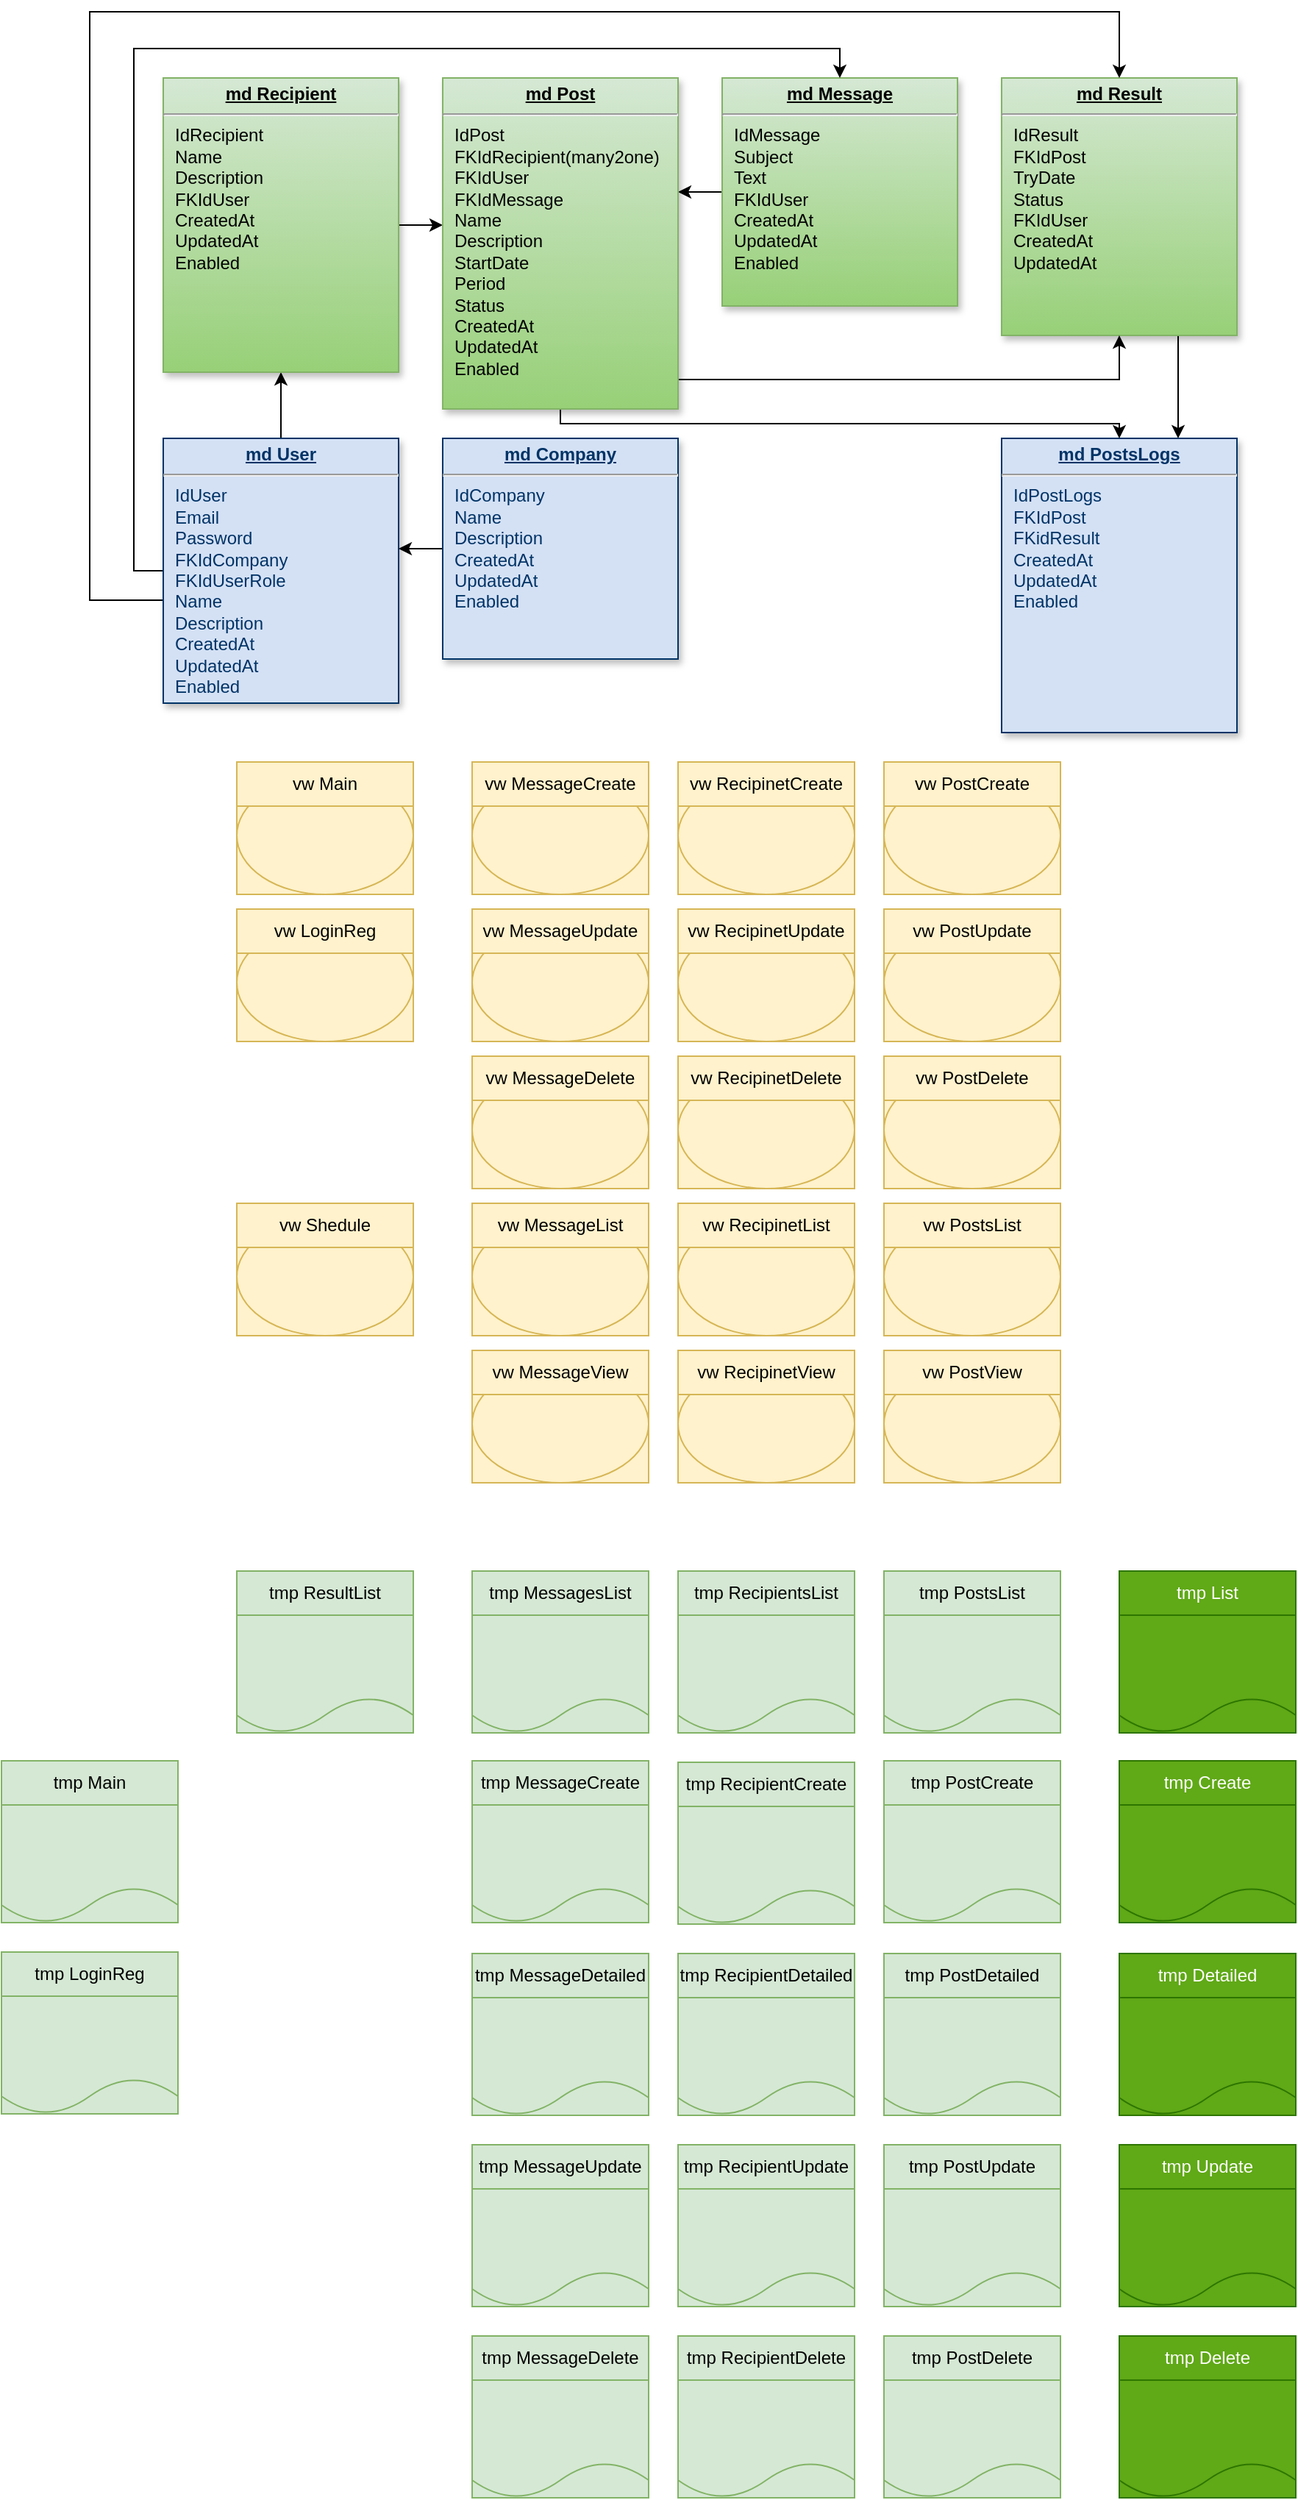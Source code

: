 <mxfile version="24.4.6" type="github">
  <diagram name="Page-1" id="efa7a0a1-bf9b-a30e-e6df-94a7791c09e9">
    <mxGraphModel dx="2260" dy="1925" grid="1" gridSize="10" guides="1" tooltips="1" connect="1" arrows="1" fold="1" page="1" pageScale="1" pageWidth="826" pageHeight="1169" background="none" math="0" shadow="0">
      <root>
        <mxCell id="0" />
        <mxCell id="1" parent="0" />
        <mxCell id="HwYOkK49VQV_nsyIVJac-37" value="" style="edgeStyle=orthogonalEdgeStyle;rounded=0;orthogonalLoop=1;jettySize=auto;html=1;" parent="1" source="20" target="HwYOkK49VQV_nsyIVJac-31" edge="1">
          <mxGeometry relative="1" as="geometry">
            <Array as="points">
              <mxPoint x="380" y="103" />
              <mxPoint x="380" y="103" />
            </Array>
          </mxGeometry>
        </mxCell>
        <mxCell id="20" value="&lt;p style=&quot;margin: 0px; margin-top: 4px; text-align: center; text-decoration: underline;&quot;&gt;&lt;strong&gt;md Message&lt;/strong&gt;&lt;/p&gt;&lt;hr&gt;&lt;p style=&quot;margin: 0px; margin-left: 8px;&quot;&gt;&lt;span style=&quot;background-color: initial;&quot;&gt;IdMessage&lt;/span&gt;&lt;/p&gt;&lt;p style=&quot;margin: 0px; margin-left: 8px;&quot;&gt;&lt;span style=&quot;background-color: initial;&quot;&gt;Subject&lt;/span&gt;&lt;br&gt;&lt;/p&gt;&lt;p style=&quot;margin: 0px; margin-left: 8px;&quot;&gt;&lt;span style=&quot;background-color: initial;&quot;&gt;Text&lt;/span&gt;&lt;/p&gt;&lt;p style=&quot;margin: 0px; margin-left: 8px;&quot;&gt;&lt;span style=&quot;background-color: initial;&quot;&gt;FKIdUser&lt;/span&gt;&lt;br&gt;&lt;/p&gt;&lt;p style=&quot;margin: 0px; margin-left: 8px;&quot;&gt;CreatedAt&lt;/p&gt;&lt;p style=&quot;margin: 0px; margin-left: 8px;&quot;&gt;UpdatedAt&lt;/p&gt;&lt;p style=&quot;margin: 0px; margin-left: 8px;&quot;&gt;Enabled&lt;/p&gt;" style="verticalAlign=top;align=left;overflow=fill;fontSize=12;fontFamily=Helvetica;html=1;strokeColor=#82b366;shadow=1;fillColor=#d5e8d4;gradientColor=#97d077;" parent="1" vertex="1">
          <mxGeometry x="400" y="25" width="160" height="155" as="geometry" />
        </mxCell>
        <mxCell id="HwYOkK49VQV_nsyIVJac-42" style="edgeStyle=orthogonalEdgeStyle;rounded=0;orthogonalLoop=1;jettySize=auto;html=1;entryX=0.75;entryY=0;entryDx=0;entryDy=0;" parent="1" source="21" target="tAbogdoDWOYnwLUMiY5Q-147" edge="1">
          <mxGeometry relative="1" as="geometry">
            <Array as="points">
              <mxPoint x="710" y="220" />
              <mxPoint x="710" y="220" />
            </Array>
          </mxGeometry>
        </mxCell>
        <mxCell id="21" value="&lt;p style=&quot;margin: 0px; margin-top: 4px; text-align: center; text-decoration: underline;&quot;&gt;&lt;strong&gt;md Result&lt;/strong&gt;&lt;/p&gt;&lt;hr&gt;&lt;p style=&quot;margin: 0px; margin-left: 8px;&quot;&gt;IdResult&lt;/p&gt;&lt;p style=&quot;margin: 0px; margin-left: 8px;&quot;&gt;FKIdPost&lt;/p&gt;&lt;p style=&quot;margin: 0px; margin-left: 8px;&quot;&gt;TryDate&lt;/p&gt;&lt;p style=&quot;margin: 0px; margin-left: 8px;&quot;&gt;&lt;span style=&quot;background-color: initial;&quot;&gt;Status&lt;/span&gt;&lt;/p&gt;&lt;p style=&quot;margin: 0px; margin-left: 8px;&quot;&gt;&lt;span style=&quot;background-color: initial;&quot;&gt;FKIdUser&lt;/span&gt;&lt;br&gt;&lt;/p&gt;&lt;p style=&quot;margin: 0px; margin-left: 8px;&quot;&gt;CreatedAt&lt;/p&gt;&lt;p style=&quot;margin: 0px; margin-left: 8px;&quot;&gt;UpdatedAt&lt;/p&gt;" style="verticalAlign=top;align=left;overflow=fill;fontSize=12;fontFamily=Helvetica;html=1;strokeColor=#82b366;shadow=1;fillColor=#d5e8d4;gradientColor=#97d077;" parent="1" vertex="1">
          <mxGeometry x="590" y="25" width="160" height="175" as="geometry" />
        </mxCell>
        <mxCell id="HwYOkK49VQV_nsyIVJac-35" value="" style="edgeStyle=orthogonalEdgeStyle;rounded=0;orthogonalLoop=1;jettySize=auto;html=1;" parent="1" source="24" target="29" edge="1">
          <mxGeometry relative="1" as="geometry" />
        </mxCell>
        <mxCell id="HwYOkK49VQV_nsyIVJac-43" style="edgeStyle=orthogonalEdgeStyle;rounded=0;orthogonalLoop=1;jettySize=auto;html=1;entryX=0.5;entryY=0;entryDx=0;entryDy=0;" parent="1" source="24" target="20" edge="1">
          <mxGeometry relative="1" as="geometry">
            <Array as="points">
              <mxPoint y="360" />
              <mxPoint y="5" />
              <mxPoint x="480" y="5" />
            </Array>
          </mxGeometry>
        </mxCell>
        <mxCell id="HwYOkK49VQV_nsyIVJac-44" style="edgeStyle=orthogonalEdgeStyle;rounded=0;orthogonalLoop=1;jettySize=auto;html=1;exitX=0;exitY=0.5;exitDx=0;exitDy=0;entryX=0.5;entryY=0;entryDx=0;entryDy=0;" parent="1" source="24" target="21" edge="1">
          <mxGeometry relative="1" as="geometry">
            <Array as="points">
              <mxPoint x="20" y="380" />
              <mxPoint x="-30" y="380" />
              <mxPoint x="-30" y="-20" />
              <mxPoint x="670" y="-20" />
            </Array>
          </mxGeometry>
        </mxCell>
        <mxCell id="24" value="&lt;p style=&quot;margin: 0px; margin-top: 4px; text-align: center; text-decoration: underline;&quot;&gt;&lt;strong&gt;md User&lt;/strong&gt;&lt;/p&gt;&lt;hr&gt;&lt;p style=&quot;margin: 0px; margin-left: 8px;&quot;&gt;IdUser&lt;/p&gt;&lt;p style=&quot;margin: 0px; margin-left: 8px;&quot;&gt;Email&lt;/p&gt;&lt;p style=&quot;margin: 0px; margin-left: 8px;&quot;&gt;&lt;span style=&quot;background-color: initial;&quot;&gt;Password&lt;/span&gt;&lt;br&gt;&lt;/p&gt;&lt;p style=&quot;margin: 0px; margin-left: 8px;&quot;&gt;FKIdCompany&lt;/p&gt;&lt;p style=&quot;margin: 0px; margin-left: 8px;&quot;&gt;FKIdUserRole&lt;/p&gt;&lt;p style=&quot;margin: 0px; margin-left: 8px;&quot;&gt;Name&lt;/p&gt;&lt;p style=&quot;margin: 0px; margin-left: 8px;&quot;&gt;Description&lt;/p&gt;&lt;p style=&quot;margin: 0px; margin-left: 8px;&quot;&gt;CreatedAt&lt;/p&gt;&lt;p style=&quot;margin: 0px; margin-left: 8px;&quot;&gt;UpdatedAt&lt;/p&gt;&lt;p style=&quot;margin: 0px; margin-left: 8px;&quot;&gt;Enabled&lt;/p&gt;" style="verticalAlign=top;align=left;overflow=fill;fontSize=12;fontFamily=Helvetica;html=1;strokeColor=#003366;shadow=1;fillColor=#D4E1F5;fontColor=#003366" parent="1" vertex="1">
          <mxGeometry x="20" y="270" width="160" height="180" as="geometry" />
        </mxCell>
        <mxCell id="HwYOkK49VQV_nsyIVJac-36" value="" style="edgeStyle=orthogonalEdgeStyle;rounded=0;orthogonalLoop=1;jettySize=auto;html=1;" parent="1" source="29" target="HwYOkK49VQV_nsyIVJac-31" edge="1">
          <mxGeometry relative="1" as="geometry">
            <Array as="points">
              <mxPoint x="210" y="125" />
              <mxPoint x="210" y="125" />
            </Array>
          </mxGeometry>
        </mxCell>
        <mxCell id="29" value="&lt;p style=&quot;margin: 0px; margin-top: 4px; text-align: center; text-decoration: underline;&quot;&gt;&lt;b&gt;md Recipient&lt;/b&gt;&lt;/p&gt;&lt;hr&gt;&lt;p style=&quot;margin: 0px; margin-left: 8px;&quot;&gt;IdRecipient&lt;/p&gt;&lt;p style=&quot;margin: 0px; margin-left: 8px;&quot;&gt;&lt;span style=&quot;background-color: initial;&quot;&gt;Name&lt;/span&gt;&lt;br&gt;&lt;/p&gt;&lt;p style=&quot;margin: 0px; margin-left: 8px;&quot;&gt;Description&lt;/p&gt;&lt;p style=&quot;margin: 0px; margin-left: 8px;&quot;&gt;FKIdUser&lt;span style=&quot;background-color: initial;&quot;&gt;&lt;br&gt;&lt;/span&gt;&lt;/p&gt;&lt;p style=&quot;margin: 0px; margin-left: 8px;&quot;&gt;&lt;span style=&quot;background-color: initial;&quot;&gt;CreatedAt&lt;/span&gt;&lt;br&gt;&lt;/p&gt;&lt;p style=&quot;margin: 0px; margin-left: 8px;&quot;&gt;UpdatedAt&lt;/p&gt;&lt;p style=&quot;margin: 0px; margin-left: 8px;&quot;&gt;Enabled&lt;br&gt;&lt;br&gt;&lt;/p&gt;" style="verticalAlign=top;align=left;overflow=fill;fontSize=12;fontFamily=Helvetica;html=1;strokeColor=#82b366;shadow=1;fillColor=#d5e8d4;gradientColor=#97d077;" parent="1" vertex="1">
          <mxGeometry x="20.0" y="25.0" width="160" height="200" as="geometry" />
        </mxCell>
        <mxCell id="tAbogdoDWOYnwLUMiY5Q-117" value="" style="group;fillColor=#d5e8d4;strokeColor=#82b366;" parent="1" vertex="1" connectable="0">
          <mxGeometry x="-90" y="1169" width="120" height="110" as="geometry" />
        </mxCell>
        <mxCell id="tAbogdoDWOYnwLUMiY5Q-115" value="" style="shape=document;whiteSpace=wrap;html=1;boundedLbl=1;fillColor=#d5e8d4;strokeColor=#82b366;" parent="tAbogdoDWOYnwLUMiY5Q-117" vertex="1">
          <mxGeometry y="30" width="120" height="80" as="geometry" />
        </mxCell>
        <mxCell id="tAbogdoDWOYnwLUMiY5Q-116" value="tmp Main" style="rounded=0;whiteSpace=wrap;html=1;fillColor=#d5e8d4;strokeColor=#82b366;" parent="tAbogdoDWOYnwLUMiY5Q-117" vertex="1">
          <mxGeometry width="120" height="30" as="geometry" />
        </mxCell>
        <mxCell id="tAbogdoDWOYnwLUMiY5Q-118" value="" style="group;fillColor=#d5e8d4;strokeColor=#82b366;" parent="1" vertex="1" connectable="0">
          <mxGeometry x="230" y="1169" width="120" height="110" as="geometry" />
        </mxCell>
        <mxCell id="tAbogdoDWOYnwLUMiY5Q-119" value="" style="shape=document;whiteSpace=wrap;html=1;boundedLbl=1;fillColor=#d5e8d4;strokeColor=#82b366;" parent="tAbogdoDWOYnwLUMiY5Q-118" vertex="1">
          <mxGeometry y="30" width="120" height="80" as="geometry" />
        </mxCell>
        <mxCell id="tAbogdoDWOYnwLUMiY5Q-120" value="tmp MessageCreate" style="rounded=0;whiteSpace=wrap;html=1;fillColor=#d5e8d4;strokeColor=#82b366;" parent="tAbogdoDWOYnwLUMiY5Q-118" vertex="1">
          <mxGeometry width="120" height="30" as="geometry" />
        </mxCell>
        <mxCell id="tAbogdoDWOYnwLUMiY5Q-121" value="" style="group;fillColor=#d5e8d4;strokeColor=#82b366;" parent="1" vertex="1" connectable="0">
          <mxGeometry x="370" y="1170" width="120" height="110" as="geometry" />
        </mxCell>
        <mxCell id="tAbogdoDWOYnwLUMiY5Q-122" value="" style="shape=document;whiteSpace=wrap;html=1;boundedLbl=1;fillColor=#d5e8d4;strokeColor=#82b366;" parent="tAbogdoDWOYnwLUMiY5Q-121" vertex="1">
          <mxGeometry y="30" width="120" height="80" as="geometry" />
        </mxCell>
        <mxCell id="tAbogdoDWOYnwLUMiY5Q-123" value="tmp RecipientCreate" style="rounded=0;whiteSpace=wrap;html=1;fillColor=#d5e8d4;strokeColor=#82b366;" parent="tAbogdoDWOYnwLUMiY5Q-121" vertex="1">
          <mxGeometry width="120" height="30" as="geometry" />
        </mxCell>
        <mxCell id="tAbogdoDWOYnwLUMiY5Q-124" value="" style="group;fillColor=#d5e8d4;strokeColor=#82b366;" parent="1" vertex="1" connectable="0">
          <mxGeometry x="510" y="1040" width="120" height="110" as="geometry" />
        </mxCell>
        <mxCell id="tAbogdoDWOYnwLUMiY5Q-125" value="" style="shape=document;whiteSpace=wrap;html=1;boundedLbl=1;fillColor=#d5e8d4;strokeColor=#82b366;" parent="tAbogdoDWOYnwLUMiY5Q-124" vertex="1">
          <mxGeometry y="30" width="120" height="80" as="geometry" />
        </mxCell>
        <mxCell id="tAbogdoDWOYnwLUMiY5Q-126" value="tmp PostsList" style="rounded=0;whiteSpace=wrap;html=1;fillColor=#d5e8d4;strokeColor=#82b366;" parent="tAbogdoDWOYnwLUMiY5Q-124" vertex="1">
          <mxGeometry width="120" height="30" as="geometry" />
        </mxCell>
        <mxCell id="tAbogdoDWOYnwLUMiY5Q-130" value="" style="group;fillColor=#fff2cc;strokeColor=#d6b656;" parent="1" vertex="1" connectable="0">
          <mxGeometry x="70" y="490" width="120" height="90" as="geometry" />
        </mxCell>
        <mxCell id="tAbogdoDWOYnwLUMiY5Q-140" value="" style="group;fillColor=#fff2cc;strokeColor=#d6b656;" parent="tAbogdoDWOYnwLUMiY5Q-130" vertex="1" connectable="0">
          <mxGeometry width="120" height="90" as="geometry" />
        </mxCell>
        <mxCell id="tAbogdoDWOYnwLUMiY5Q-128" value="" style="ellipse;whiteSpace=wrap;html=1;fillColor=#fff2cc;strokeColor=#d6b656;" parent="tAbogdoDWOYnwLUMiY5Q-140" vertex="1">
          <mxGeometry y="10" width="120" height="80" as="geometry" />
        </mxCell>
        <mxCell id="tAbogdoDWOYnwLUMiY5Q-129" value="vw Main" style="rounded=0;whiteSpace=wrap;html=1;fillColor=#fff2cc;strokeColor=#d6b656;" parent="tAbogdoDWOYnwLUMiY5Q-140" vertex="1">
          <mxGeometry width="120" height="30" as="geometry" />
        </mxCell>
        <mxCell id="tAbogdoDWOYnwLUMiY5Q-131" value="" style="group;fillColor=#fff2cc;strokeColor=#d6b656;" parent="1" vertex="1" connectable="0">
          <mxGeometry x="230" y="490" width="120" height="90" as="geometry" />
        </mxCell>
        <mxCell id="tAbogdoDWOYnwLUMiY5Q-132" value="" style="ellipse;whiteSpace=wrap;html=1;fillColor=#fff2cc;strokeColor=#d6b656;" parent="tAbogdoDWOYnwLUMiY5Q-131" vertex="1">
          <mxGeometry y="10" width="120" height="80" as="geometry" />
        </mxCell>
        <mxCell id="tAbogdoDWOYnwLUMiY5Q-133" value="vw MessageCreate" style="rounded=0;whiteSpace=wrap;html=1;fillColor=#fff2cc;strokeColor=#d6b656;" parent="tAbogdoDWOYnwLUMiY5Q-131" vertex="1">
          <mxGeometry width="120" height="30" as="geometry" />
        </mxCell>
        <mxCell id="tAbogdoDWOYnwLUMiY5Q-134" value="" style="group;fillColor=#fff2cc;strokeColor=#d6b656;" parent="1" vertex="1" connectable="0">
          <mxGeometry x="370" y="490" width="120" height="90" as="geometry" />
        </mxCell>
        <mxCell id="tAbogdoDWOYnwLUMiY5Q-135" value="" style="ellipse;whiteSpace=wrap;html=1;fillColor=#fff2cc;strokeColor=#d6b656;" parent="tAbogdoDWOYnwLUMiY5Q-134" vertex="1">
          <mxGeometry y="10" width="120" height="80" as="geometry" />
        </mxCell>
        <mxCell id="tAbogdoDWOYnwLUMiY5Q-136" value="vw RecipinetCreate" style="rounded=0;whiteSpace=wrap;html=1;fillColor=#fff2cc;strokeColor=#d6b656;" parent="tAbogdoDWOYnwLUMiY5Q-134" vertex="1">
          <mxGeometry width="120" height="30" as="geometry" />
        </mxCell>
        <mxCell id="tAbogdoDWOYnwLUMiY5Q-137" value="" style="group;fillColor=#fff2cc;strokeColor=#d6b656;" parent="1" vertex="1" connectable="0">
          <mxGeometry x="510" y="790" width="120" height="90" as="geometry" />
        </mxCell>
        <mxCell id="tAbogdoDWOYnwLUMiY5Q-138" value="" style="ellipse;whiteSpace=wrap;html=1;fillColor=#fff2cc;strokeColor=#d6b656;" parent="tAbogdoDWOYnwLUMiY5Q-137" vertex="1">
          <mxGeometry y="10" width="120" height="80" as="geometry" />
        </mxCell>
        <mxCell id="tAbogdoDWOYnwLUMiY5Q-139" value="vw PostsList" style="rounded=0;whiteSpace=wrap;html=1;fillColor=#fff2cc;strokeColor=#d6b656;" parent="tAbogdoDWOYnwLUMiY5Q-137" vertex="1">
          <mxGeometry width="120" height="30" as="geometry" />
        </mxCell>
        <mxCell id="tAbogdoDWOYnwLUMiY5Q-141" value="" style="group;fillColor=#fff2cc;strokeColor=#d6b656;" parent="1" vertex="1" connectable="0">
          <mxGeometry x="510" y="490" width="120" height="90" as="geometry" />
        </mxCell>
        <mxCell id="tAbogdoDWOYnwLUMiY5Q-142" value="" style="ellipse;whiteSpace=wrap;html=1;fillColor=#fff2cc;strokeColor=#d6b656;" parent="tAbogdoDWOYnwLUMiY5Q-141" vertex="1">
          <mxGeometry y="10" width="120" height="80" as="geometry" />
        </mxCell>
        <mxCell id="tAbogdoDWOYnwLUMiY5Q-143" value="vw PostCreate" style="rounded=0;whiteSpace=wrap;html=1;fillColor=#fff2cc;strokeColor=#d6b656;" parent="tAbogdoDWOYnwLUMiY5Q-141" vertex="1">
          <mxGeometry width="120" height="30" as="geometry" />
        </mxCell>
        <mxCell id="tAbogdoDWOYnwLUMiY5Q-144" value="" style="group;fillColor=#d5e8d4;strokeColor=#82b366;" parent="1" vertex="1" connectable="0">
          <mxGeometry x="510" y="1169" width="120" height="110" as="geometry" />
        </mxCell>
        <mxCell id="tAbogdoDWOYnwLUMiY5Q-145" value="" style="shape=document;whiteSpace=wrap;html=1;boundedLbl=1;fillColor=#d5e8d4;strokeColor=#82b366;" parent="tAbogdoDWOYnwLUMiY5Q-144" vertex="1">
          <mxGeometry y="30" width="120" height="80" as="geometry" />
        </mxCell>
        <mxCell id="tAbogdoDWOYnwLUMiY5Q-146" value="tmp PostCreate" style="rounded=0;whiteSpace=wrap;html=1;fillColor=#d5e8d4;strokeColor=#82b366;" parent="tAbogdoDWOYnwLUMiY5Q-144" vertex="1">
          <mxGeometry width="120" height="30" as="geometry" />
        </mxCell>
        <mxCell id="tAbogdoDWOYnwLUMiY5Q-147" value="&lt;p style=&quot;margin: 0px; margin-top: 4px; text-align: center; text-decoration: underline;&quot;&gt;&lt;b&gt;md PostsLogs&lt;/b&gt;&lt;/p&gt;&lt;hr&gt;&lt;p style=&quot;margin: 0px; margin-left: 8px;&quot;&gt;IdPostLogs&lt;/p&gt;&lt;p style=&quot;margin: 0px; margin-left: 8px;&quot;&gt;FKIdPost&lt;/p&gt;&lt;p style=&quot;margin: 0px; margin-left: 8px;&quot;&gt;FKidResult&lt;/p&gt;&lt;p style=&quot;margin: 0px; margin-left: 8px;&quot;&gt;&lt;span style=&quot;background-color: initial;&quot;&gt;CreatedAt&lt;/span&gt;&lt;br&gt;&lt;/p&gt;&lt;p style=&quot;margin: 0px; margin-left: 8px;&quot;&gt;UpdatedAt&lt;/p&gt;&lt;p style=&quot;margin: 0px; margin-left: 8px;&quot;&gt;Enabled&lt;br&gt;&lt;br&gt;&lt;/p&gt;" style="verticalAlign=top;align=left;overflow=fill;fontSize=12;fontFamily=Helvetica;html=1;strokeColor=#003366;shadow=1;fillColor=#D4E1F5;fontColor=#003366" parent="1" vertex="1">
          <mxGeometry x="590.0" y="270.0" width="160" height="200" as="geometry" />
        </mxCell>
        <mxCell id="tAbogdoDWOYnwLUMiY5Q-148" value="" style="group;fillColor=#d5e8d4;strokeColor=#82b366;" parent="1" vertex="1" connectable="0">
          <mxGeometry x="370" y="1040" width="120" height="110" as="geometry" />
        </mxCell>
        <mxCell id="tAbogdoDWOYnwLUMiY5Q-149" value="" style="shape=document;whiteSpace=wrap;html=1;boundedLbl=1;fillColor=#d5e8d4;strokeColor=#82b366;" parent="tAbogdoDWOYnwLUMiY5Q-148" vertex="1">
          <mxGeometry y="30" width="120" height="80" as="geometry" />
        </mxCell>
        <mxCell id="tAbogdoDWOYnwLUMiY5Q-150" value="tmp RecipientsList" style="rounded=0;whiteSpace=wrap;html=1;fillColor=#d5e8d4;strokeColor=#82b366;" parent="tAbogdoDWOYnwLUMiY5Q-148" vertex="1">
          <mxGeometry width="120" height="30" as="geometry" />
        </mxCell>
        <mxCell id="tAbogdoDWOYnwLUMiY5Q-151" value="" style="group;fillColor=#d5e8d4;strokeColor=#82b366;" parent="1" vertex="1" connectable="0">
          <mxGeometry x="370" y="1300" width="120" height="110" as="geometry" />
        </mxCell>
        <mxCell id="tAbogdoDWOYnwLUMiY5Q-152" value="" style="shape=document;whiteSpace=wrap;html=1;boundedLbl=1;fillColor=#d5e8d4;strokeColor=#82b366;" parent="tAbogdoDWOYnwLUMiY5Q-151" vertex="1">
          <mxGeometry y="30" width="120" height="80" as="geometry" />
        </mxCell>
        <mxCell id="tAbogdoDWOYnwLUMiY5Q-153" value="tmp RecipientDetailed" style="rounded=0;whiteSpace=wrap;html=1;fillColor=#d5e8d4;strokeColor=#82b366;" parent="tAbogdoDWOYnwLUMiY5Q-151" vertex="1">
          <mxGeometry width="120" height="30" as="geometry" />
        </mxCell>
        <mxCell id="tAbogdoDWOYnwLUMiY5Q-154" value="" style="group;fillColor=#d5e8d4;strokeColor=#82b366;" parent="1" vertex="1" connectable="0">
          <mxGeometry x="370" y="1430" width="120" height="110" as="geometry" />
        </mxCell>
        <mxCell id="tAbogdoDWOYnwLUMiY5Q-155" value="" style="shape=document;whiteSpace=wrap;html=1;boundedLbl=1;fillColor=#d5e8d4;strokeColor=#82b366;" parent="tAbogdoDWOYnwLUMiY5Q-154" vertex="1">
          <mxGeometry y="30" width="120" height="80" as="geometry" />
        </mxCell>
        <mxCell id="tAbogdoDWOYnwLUMiY5Q-156" value="tmp RecipientUpdate" style="rounded=0;whiteSpace=wrap;html=1;fillColor=#d5e8d4;strokeColor=#82b366;" parent="tAbogdoDWOYnwLUMiY5Q-154" vertex="1">
          <mxGeometry width="120" height="30" as="geometry" />
        </mxCell>
        <mxCell id="tAbogdoDWOYnwLUMiY5Q-157" value="" style="group;fillColor=#fff2cc;strokeColor=#d6b656;" parent="1" vertex="1" connectable="0">
          <mxGeometry x="370" y="590" width="120" height="90" as="geometry" />
        </mxCell>
        <mxCell id="tAbogdoDWOYnwLUMiY5Q-158" value="" style="ellipse;whiteSpace=wrap;html=1;fillColor=#fff2cc;strokeColor=#d6b656;" parent="tAbogdoDWOYnwLUMiY5Q-157" vertex="1">
          <mxGeometry y="10" width="120" height="80" as="geometry" />
        </mxCell>
        <mxCell id="tAbogdoDWOYnwLUMiY5Q-159" value="vw RecipinetUpdate" style="rounded=0;whiteSpace=wrap;html=1;fillColor=#fff2cc;strokeColor=#d6b656;" parent="tAbogdoDWOYnwLUMiY5Q-157" vertex="1">
          <mxGeometry width="120" height="30" as="geometry" />
        </mxCell>
        <mxCell id="tAbogdoDWOYnwLUMiY5Q-160" value="" style="group;fillColor=#fff2cc;strokeColor=#d6b656;" parent="1" vertex="1" connectable="0">
          <mxGeometry x="370" y="690" width="120" height="90" as="geometry" />
        </mxCell>
        <mxCell id="tAbogdoDWOYnwLUMiY5Q-161" value="" style="ellipse;whiteSpace=wrap;html=1;fillColor=#fff2cc;strokeColor=#d6b656;" parent="tAbogdoDWOYnwLUMiY5Q-160" vertex="1">
          <mxGeometry y="10" width="120" height="80" as="geometry" />
        </mxCell>
        <mxCell id="tAbogdoDWOYnwLUMiY5Q-162" value="vw RecipinetDelete" style="rounded=0;whiteSpace=wrap;html=1;fillColor=#fff2cc;strokeColor=#d6b656;" parent="tAbogdoDWOYnwLUMiY5Q-160" vertex="1">
          <mxGeometry width="120" height="30" as="geometry" />
        </mxCell>
        <mxCell id="tAbogdoDWOYnwLUMiY5Q-163" value="" style="group;fillColor=#fff2cc;strokeColor=#d6b656;" parent="1" vertex="1" connectable="0">
          <mxGeometry x="370" y="790" width="120" height="90" as="geometry" />
        </mxCell>
        <mxCell id="tAbogdoDWOYnwLUMiY5Q-164" value="" style="ellipse;whiteSpace=wrap;html=1;fillColor=#fff2cc;strokeColor=#d6b656;" parent="tAbogdoDWOYnwLUMiY5Q-163" vertex="1">
          <mxGeometry y="10" width="120" height="80" as="geometry" />
        </mxCell>
        <mxCell id="tAbogdoDWOYnwLUMiY5Q-165" value="vw RecipinetList" style="rounded=0;whiteSpace=wrap;html=1;fillColor=#fff2cc;strokeColor=#d6b656;" parent="tAbogdoDWOYnwLUMiY5Q-163" vertex="1">
          <mxGeometry width="120" height="30" as="geometry" />
        </mxCell>
        <mxCell id="tAbogdoDWOYnwLUMiY5Q-166" value="" style="group;fillColor=#fff2cc;strokeColor=#d6b656;" parent="1" vertex="1" connectable="0">
          <mxGeometry x="370" y="890" width="120" height="90" as="geometry" />
        </mxCell>
        <mxCell id="tAbogdoDWOYnwLUMiY5Q-167" value="" style="ellipse;whiteSpace=wrap;html=1;fillColor=#fff2cc;strokeColor=#d6b656;" parent="tAbogdoDWOYnwLUMiY5Q-166" vertex="1">
          <mxGeometry y="10" width="120" height="80" as="geometry" />
        </mxCell>
        <mxCell id="tAbogdoDWOYnwLUMiY5Q-168" value="vw RecipinetView" style="rounded=0;whiteSpace=wrap;html=1;fillColor=#fff2cc;strokeColor=#d6b656;" parent="tAbogdoDWOYnwLUMiY5Q-166" vertex="1">
          <mxGeometry width="120" height="30" as="geometry" />
        </mxCell>
        <mxCell id="tAbogdoDWOYnwLUMiY5Q-169" value="" style="group;fillColor=#fff2cc;strokeColor=#d6b656;" parent="1" vertex="1" connectable="0">
          <mxGeometry x="230" y="590" width="120" height="90" as="geometry" />
        </mxCell>
        <mxCell id="tAbogdoDWOYnwLUMiY5Q-170" value="" style="ellipse;whiteSpace=wrap;html=1;fillColor=#fff2cc;strokeColor=#d6b656;" parent="tAbogdoDWOYnwLUMiY5Q-169" vertex="1">
          <mxGeometry y="10" width="120" height="80" as="geometry" />
        </mxCell>
        <mxCell id="tAbogdoDWOYnwLUMiY5Q-171" value="vw MessageUpdate" style="rounded=0;whiteSpace=wrap;html=1;fillColor=#fff2cc;strokeColor=#d6b656;" parent="tAbogdoDWOYnwLUMiY5Q-169" vertex="1">
          <mxGeometry width="120" height="30" as="geometry" />
        </mxCell>
        <mxCell id="tAbogdoDWOYnwLUMiY5Q-172" value="" style="group;fillColor=#fff2cc;strokeColor=#d6b656;" parent="1" vertex="1" connectable="0">
          <mxGeometry x="230" y="690" width="120" height="90" as="geometry" />
        </mxCell>
        <mxCell id="tAbogdoDWOYnwLUMiY5Q-173" value="" style="ellipse;whiteSpace=wrap;html=1;fillColor=#fff2cc;strokeColor=#d6b656;" parent="tAbogdoDWOYnwLUMiY5Q-172" vertex="1">
          <mxGeometry y="10" width="120" height="80" as="geometry" />
        </mxCell>
        <mxCell id="tAbogdoDWOYnwLUMiY5Q-174" value="vw MessageDelete" style="rounded=0;whiteSpace=wrap;html=1;fillColor=#fff2cc;strokeColor=#d6b656;" parent="tAbogdoDWOYnwLUMiY5Q-172" vertex="1">
          <mxGeometry width="120" height="30" as="geometry" />
        </mxCell>
        <mxCell id="tAbogdoDWOYnwLUMiY5Q-175" value="" style="group;fillColor=#fff2cc;strokeColor=#d6b656;" parent="1" vertex="1" connectable="0">
          <mxGeometry x="230" y="790" width="120" height="90" as="geometry" />
        </mxCell>
        <mxCell id="tAbogdoDWOYnwLUMiY5Q-176" value="" style="ellipse;whiteSpace=wrap;html=1;fillColor=#fff2cc;strokeColor=#d6b656;" parent="tAbogdoDWOYnwLUMiY5Q-175" vertex="1">
          <mxGeometry y="10" width="120" height="80" as="geometry" />
        </mxCell>
        <mxCell id="tAbogdoDWOYnwLUMiY5Q-177" value="vw MessageList" style="rounded=0;whiteSpace=wrap;html=1;fillColor=#fff2cc;strokeColor=#d6b656;" parent="tAbogdoDWOYnwLUMiY5Q-175" vertex="1">
          <mxGeometry width="120" height="30" as="geometry" />
        </mxCell>
        <mxCell id="tAbogdoDWOYnwLUMiY5Q-178" value="" style="group;fillColor=#fff2cc;strokeColor=#d6b656;" parent="1" vertex="1" connectable="0">
          <mxGeometry x="230" y="890" width="120" height="90" as="geometry" />
        </mxCell>
        <mxCell id="tAbogdoDWOYnwLUMiY5Q-179" value="" style="ellipse;whiteSpace=wrap;html=1;fillColor=#fff2cc;strokeColor=#d6b656;" parent="tAbogdoDWOYnwLUMiY5Q-178" vertex="1">
          <mxGeometry y="10" width="120" height="80" as="geometry" />
        </mxCell>
        <mxCell id="tAbogdoDWOYnwLUMiY5Q-180" value="vw MessageView" style="rounded=0;whiteSpace=wrap;html=1;fillColor=#fff2cc;strokeColor=#d6b656;" parent="tAbogdoDWOYnwLUMiY5Q-178" vertex="1">
          <mxGeometry width="120" height="30" as="geometry" />
        </mxCell>
        <mxCell id="tAbogdoDWOYnwLUMiY5Q-182" value="" style="group;fillColor=#fff2cc;strokeColor=#d6b656;" parent="1" vertex="1" connectable="0">
          <mxGeometry x="510" y="690" width="120" height="90" as="geometry" />
        </mxCell>
        <mxCell id="tAbogdoDWOYnwLUMiY5Q-183" value="" style="ellipse;whiteSpace=wrap;html=1;fillColor=#fff2cc;strokeColor=#d6b656;" parent="tAbogdoDWOYnwLUMiY5Q-182" vertex="1">
          <mxGeometry y="10" width="120" height="80" as="geometry" />
        </mxCell>
        <mxCell id="tAbogdoDWOYnwLUMiY5Q-184" value="vw PostDelete" style="rounded=0;whiteSpace=wrap;html=1;fillColor=#fff2cc;strokeColor=#d6b656;" parent="tAbogdoDWOYnwLUMiY5Q-182" vertex="1">
          <mxGeometry width="120" height="30" as="geometry" />
        </mxCell>
        <mxCell id="tAbogdoDWOYnwLUMiY5Q-188" value="" style="group;fillColor=#fff2cc;strokeColor=#d6b656;" parent="1" vertex="1" connectable="0">
          <mxGeometry x="510" y="590" width="120" height="90" as="geometry" />
        </mxCell>
        <mxCell id="tAbogdoDWOYnwLUMiY5Q-189" value="" style="ellipse;whiteSpace=wrap;html=1;fillColor=#fff2cc;strokeColor=#d6b656;" parent="tAbogdoDWOYnwLUMiY5Q-188" vertex="1">
          <mxGeometry y="10" width="120" height="80" as="geometry" />
        </mxCell>
        <mxCell id="tAbogdoDWOYnwLUMiY5Q-190" value="vw PostUpdate" style="rounded=0;whiteSpace=wrap;html=1;fillColor=#fff2cc;strokeColor=#d6b656;" parent="tAbogdoDWOYnwLUMiY5Q-188" vertex="1">
          <mxGeometry width="120" height="30" as="geometry" />
        </mxCell>
        <mxCell id="tAbogdoDWOYnwLUMiY5Q-191" value="" style="group;fillColor=#fff2cc;strokeColor=#d6b656;" parent="1" vertex="1" connectable="0">
          <mxGeometry x="510" y="890" width="120" height="90" as="geometry" />
        </mxCell>
        <mxCell id="tAbogdoDWOYnwLUMiY5Q-192" value="" style="ellipse;whiteSpace=wrap;html=1;fillColor=#fff2cc;strokeColor=#d6b656;" parent="tAbogdoDWOYnwLUMiY5Q-191" vertex="1">
          <mxGeometry y="10" width="120" height="80" as="geometry" />
        </mxCell>
        <mxCell id="tAbogdoDWOYnwLUMiY5Q-193" value="vw PostView" style="rounded=0;whiteSpace=wrap;html=1;fillColor=#fff2cc;strokeColor=#d6b656;" parent="tAbogdoDWOYnwLUMiY5Q-191" vertex="1">
          <mxGeometry width="120" height="30" as="geometry" />
        </mxCell>
        <mxCell id="tAbogdoDWOYnwLUMiY5Q-194" value="" style="group;fillColor=#fff2cc;strokeColor=#d6b656;" parent="1" vertex="1" connectable="0">
          <mxGeometry x="70" y="590" width="120" height="90" as="geometry" />
        </mxCell>
        <mxCell id="tAbogdoDWOYnwLUMiY5Q-195" value="" style="group;fillColor=#fff2cc;strokeColor=#d6b656;" parent="tAbogdoDWOYnwLUMiY5Q-194" vertex="1" connectable="0">
          <mxGeometry width="120" height="90" as="geometry" />
        </mxCell>
        <mxCell id="tAbogdoDWOYnwLUMiY5Q-196" value="" style="ellipse;whiteSpace=wrap;html=1;fillColor=#fff2cc;strokeColor=#d6b656;" parent="tAbogdoDWOYnwLUMiY5Q-195" vertex="1">
          <mxGeometry y="10" width="120" height="80" as="geometry" />
        </mxCell>
        <mxCell id="tAbogdoDWOYnwLUMiY5Q-197" value="vw LoginReg" style="rounded=0;whiteSpace=wrap;html=1;fillColor=#fff2cc;strokeColor=#d6b656;" parent="tAbogdoDWOYnwLUMiY5Q-195" vertex="1">
          <mxGeometry width="120" height="30" as="geometry" />
        </mxCell>
        <mxCell id="tAbogdoDWOYnwLUMiY5Q-198" value="" style="group;fillColor=#d5e8d4;strokeColor=#82b366;" parent="1" vertex="1" connectable="0">
          <mxGeometry x="370" y="1560" width="120" height="110" as="geometry" />
        </mxCell>
        <mxCell id="tAbogdoDWOYnwLUMiY5Q-199" value="" style="shape=document;whiteSpace=wrap;html=1;boundedLbl=1;fillColor=#d5e8d4;strokeColor=#82b366;" parent="tAbogdoDWOYnwLUMiY5Q-198" vertex="1">
          <mxGeometry y="30" width="120" height="80" as="geometry" />
        </mxCell>
        <mxCell id="tAbogdoDWOYnwLUMiY5Q-200" value="tmp RecipientDelete" style="rounded=0;whiteSpace=wrap;html=1;fillColor=#d5e8d4;strokeColor=#82b366;" parent="tAbogdoDWOYnwLUMiY5Q-198" vertex="1">
          <mxGeometry width="120" height="30" as="geometry" />
        </mxCell>
        <mxCell id="tAbogdoDWOYnwLUMiY5Q-204" value="" style="group;fillColor=#d5e8d4;strokeColor=#82b366;" parent="1" vertex="1" connectable="0">
          <mxGeometry x="230" y="1040" width="120" height="110" as="geometry" />
        </mxCell>
        <mxCell id="tAbogdoDWOYnwLUMiY5Q-205" value="" style="shape=document;whiteSpace=wrap;html=1;boundedLbl=1;fillColor=#d5e8d4;strokeColor=#82b366;" parent="tAbogdoDWOYnwLUMiY5Q-204" vertex="1">
          <mxGeometry y="30" width="120" height="80" as="geometry" />
        </mxCell>
        <mxCell id="tAbogdoDWOYnwLUMiY5Q-206" value="tmp MessagesList" style="rounded=0;whiteSpace=wrap;html=1;fillColor=#d5e8d4;strokeColor=#82b366;" parent="tAbogdoDWOYnwLUMiY5Q-204" vertex="1">
          <mxGeometry width="120" height="30" as="geometry" />
        </mxCell>
        <mxCell id="tAbogdoDWOYnwLUMiY5Q-207" value="" style="group;fillColor=#d5e8d4;strokeColor=#82b366;" parent="1" vertex="1" connectable="0">
          <mxGeometry x="230" y="1300" width="120" height="110" as="geometry" />
        </mxCell>
        <mxCell id="tAbogdoDWOYnwLUMiY5Q-208" value="" style="shape=document;whiteSpace=wrap;html=1;boundedLbl=1;fillColor=#d5e8d4;strokeColor=#82b366;" parent="tAbogdoDWOYnwLUMiY5Q-207" vertex="1">
          <mxGeometry y="30" width="120" height="80" as="geometry" />
        </mxCell>
        <mxCell id="tAbogdoDWOYnwLUMiY5Q-209" value="tmp MessageDetailed" style="rounded=0;whiteSpace=wrap;html=1;fillColor=#d5e8d4;strokeColor=#82b366;" parent="tAbogdoDWOYnwLUMiY5Q-207" vertex="1">
          <mxGeometry width="120" height="30" as="geometry" />
        </mxCell>
        <mxCell id="tAbogdoDWOYnwLUMiY5Q-210" value="" style="group;fillColor=#d5e8d4;strokeColor=#82b366;" parent="1" vertex="1" connectable="0">
          <mxGeometry x="230" y="1430" width="120" height="110" as="geometry" />
        </mxCell>
        <mxCell id="tAbogdoDWOYnwLUMiY5Q-211" value="" style="shape=document;whiteSpace=wrap;html=1;boundedLbl=1;fillColor=#d5e8d4;strokeColor=#82b366;" parent="tAbogdoDWOYnwLUMiY5Q-210" vertex="1">
          <mxGeometry y="30" width="120" height="80" as="geometry" />
        </mxCell>
        <mxCell id="tAbogdoDWOYnwLUMiY5Q-212" value="tmp MessageUpdate" style="rounded=0;whiteSpace=wrap;html=1;fillColor=#d5e8d4;strokeColor=#82b366;" parent="tAbogdoDWOYnwLUMiY5Q-210" vertex="1">
          <mxGeometry width="120" height="30" as="geometry" />
        </mxCell>
        <mxCell id="tAbogdoDWOYnwLUMiY5Q-213" value="" style="group;fillColor=#d5e8d4;strokeColor=#82b366;" parent="1" vertex="1" connectable="0">
          <mxGeometry x="230" y="1560" width="120" height="110" as="geometry" />
        </mxCell>
        <mxCell id="tAbogdoDWOYnwLUMiY5Q-214" value="" style="shape=document;whiteSpace=wrap;html=1;boundedLbl=1;fillColor=#d5e8d4;strokeColor=#82b366;" parent="tAbogdoDWOYnwLUMiY5Q-213" vertex="1">
          <mxGeometry y="30" width="120" height="80" as="geometry" />
        </mxCell>
        <mxCell id="tAbogdoDWOYnwLUMiY5Q-215" value="tmp MessageDelete" style="rounded=0;whiteSpace=wrap;html=1;fillColor=#d5e8d4;strokeColor=#82b366;" parent="tAbogdoDWOYnwLUMiY5Q-213" vertex="1">
          <mxGeometry width="120" height="30" as="geometry" />
        </mxCell>
        <mxCell id="tAbogdoDWOYnwLUMiY5Q-216" value="" style="group;fillColor=#d5e8d4;strokeColor=#82b366;" parent="1" vertex="1" connectable="0">
          <mxGeometry x="510" y="1300" width="120" height="110" as="geometry" />
        </mxCell>
        <mxCell id="tAbogdoDWOYnwLUMiY5Q-217" value="" style="shape=document;whiteSpace=wrap;html=1;boundedLbl=1;fillColor=#d5e8d4;strokeColor=#82b366;" parent="tAbogdoDWOYnwLUMiY5Q-216" vertex="1">
          <mxGeometry y="30" width="120" height="80" as="geometry" />
        </mxCell>
        <mxCell id="tAbogdoDWOYnwLUMiY5Q-218" value="tmp PostDetailed" style="rounded=0;whiteSpace=wrap;html=1;fillColor=#d5e8d4;strokeColor=#82b366;" parent="tAbogdoDWOYnwLUMiY5Q-216" vertex="1">
          <mxGeometry width="120" height="30" as="geometry" />
        </mxCell>
        <mxCell id="tAbogdoDWOYnwLUMiY5Q-219" value="" style="group;fillColor=#d5e8d4;strokeColor=#82b366;" parent="1" vertex="1" connectable="0">
          <mxGeometry x="510" y="1430" width="120" height="110" as="geometry" />
        </mxCell>
        <mxCell id="tAbogdoDWOYnwLUMiY5Q-220" value="" style="shape=document;whiteSpace=wrap;html=1;boundedLbl=1;fillColor=#d5e8d4;strokeColor=#82b366;" parent="tAbogdoDWOYnwLUMiY5Q-219" vertex="1">
          <mxGeometry y="30" width="120" height="80" as="geometry" />
        </mxCell>
        <mxCell id="tAbogdoDWOYnwLUMiY5Q-221" value="tmp PostUpdate" style="rounded=0;whiteSpace=wrap;html=1;fillColor=#d5e8d4;strokeColor=#82b366;" parent="tAbogdoDWOYnwLUMiY5Q-219" vertex="1">
          <mxGeometry width="120" height="30" as="geometry" />
        </mxCell>
        <mxCell id="tAbogdoDWOYnwLUMiY5Q-222" value="" style="group;fillColor=#d5e8d4;strokeColor=#82b366;" parent="1" vertex="1" connectable="0">
          <mxGeometry x="510" y="1560" width="120" height="110" as="geometry" />
        </mxCell>
        <mxCell id="tAbogdoDWOYnwLUMiY5Q-223" value="" style="shape=document;whiteSpace=wrap;html=1;boundedLbl=1;fillColor=#d5e8d4;strokeColor=#82b366;" parent="tAbogdoDWOYnwLUMiY5Q-222" vertex="1">
          <mxGeometry y="30" width="120" height="80" as="geometry" />
        </mxCell>
        <mxCell id="tAbogdoDWOYnwLUMiY5Q-224" value="tmp PostDelete" style="rounded=0;whiteSpace=wrap;html=1;fillColor=#d5e8d4;strokeColor=#82b366;" parent="tAbogdoDWOYnwLUMiY5Q-222" vertex="1">
          <mxGeometry width="120" height="30" as="geometry" />
        </mxCell>
        <mxCell id="tAbogdoDWOYnwLUMiY5Q-225" value="" style="group;fillColor=#d5e8d4;strokeColor=#82b366;" parent="1" vertex="1" connectable="0">
          <mxGeometry x="-90" y="1299" width="120" height="110" as="geometry" />
        </mxCell>
        <mxCell id="tAbogdoDWOYnwLUMiY5Q-226" value="" style="shape=document;whiteSpace=wrap;html=1;boundedLbl=1;fillColor=#d5e8d4;strokeColor=#82b366;" parent="tAbogdoDWOYnwLUMiY5Q-225" vertex="1">
          <mxGeometry y="30" width="120" height="80" as="geometry" />
        </mxCell>
        <mxCell id="tAbogdoDWOYnwLUMiY5Q-227" value="tmp LoginReg" style="rounded=0;whiteSpace=wrap;html=1;fillColor=#d5e8d4;strokeColor=#82b366;" parent="tAbogdoDWOYnwLUMiY5Q-225" vertex="1">
          <mxGeometry width="120" height="30" as="geometry" />
        </mxCell>
        <mxCell id="tAbogdoDWOYnwLUMiY5Q-228" value="" style="group;fillColor=#60a917;strokeColor=#2D7600;fontColor=#ffffff;" parent="1" vertex="1" connectable="0">
          <mxGeometry x="670" y="1040" width="120" height="110" as="geometry" />
        </mxCell>
        <mxCell id="tAbogdoDWOYnwLUMiY5Q-229" value="" style="shape=document;whiteSpace=wrap;html=1;boundedLbl=1;fillColor=#60a917;strokeColor=#2D7600;fontColor=#ffffff;" parent="tAbogdoDWOYnwLUMiY5Q-228" vertex="1">
          <mxGeometry y="30" width="120" height="80" as="geometry" />
        </mxCell>
        <mxCell id="tAbogdoDWOYnwLUMiY5Q-230" value="tmp List" style="rounded=0;whiteSpace=wrap;html=1;fillColor=#60a917;strokeColor=#2D7600;fontColor=#ffffff;" parent="tAbogdoDWOYnwLUMiY5Q-228" vertex="1">
          <mxGeometry width="120" height="30" as="geometry" />
        </mxCell>
        <mxCell id="tAbogdoDWOYnwLUMiY5Q-231" value="" style="group;fillColor=#60a917;strokeColor=#2D7600;fontColor=#ffffff;" parent="1" vertex="1" connectable="0">
          <mxGeometry x="670" y="1169" width="120" height="110" as="geometry" />
        </mxCell>
        <mxCell id="tAbogdoDWOYnwLUMiY5Q-232" value="" style="shape=document;whiteSpace=wrap;html=1;boundedLbl=1;fillColor=#60a917;strokeColor=#2D7600;fontColor=#ffffff;" parent="tAbogdoDWOYnwLUMiY5Q-231" vertex="1">
          <mxGeometry y="30" width="120" height="80" as="geometry" />
        </mxCell>
        <mxCell id="tAbogdoDWOYnwLUMiY5Q-233" value="tmp Create" style="rounded=0;whiteSpace=wrap;html=1;fillColor=#60a917;strokeColor=#2D7600;fontColor=#ffffff;" parent="tAbogdoDWOYnwLUMiY5Q-231" vertex="1">
          <mxGeometry width="120" height="30" as="geometry" />
        </mxCell>
        <mxCell id="tAbogdoDWOYnwLUMiY5Q-234" value="" style="group;fillColor=#60a917;strokeColor=#2D7600;fontColor=#ffffff;" parent="1" vertex="1" connectable="0">
          <mxGeometry x="670" y="1300" width="120" height="110" as="geometry" />
        </mxCell>
        <mxCell id="tAbogdoDWOYnwLUMiY5Q-235" value="" style="shape=document;whiteSpace=wrap;html=1;boundedLbl=1;fillColor=#60a917;strokeColor=#2D7600;fontColor=#ffffff;" parent="tAbogdoDWOYnwLUMiY5Q-234" vertex="1">
          <mxGeometry y="30" width="120" height="80" as="geometry" />
        </mxCell>
        <mxCell id="tAbogdoDWOYnwLUMiY5Q-236" value="tmp Detailed" style="rounded=0;whiteSpace=wrap;html=1;fillColor=#60a917;strokeColor=#2D7600;fontColor=#ffffff;" parent="tAbogdoDWOYnwLUMiY5Q-234" vertex="1">
          <mxGeometry width="120" height="30" as="geometry" />
        </mxCell>
        <mxCell id="tAbogdoDWOYnwLUMiY5Q-237" value="" style="group;fillColor=#60a917;strokeColor=#2D7600;fontColor=#ffffff;" parent="1" vertex="1" connectable="0">
          <mxGeometry x="670" y="1430" width="120" height="110" as="geometry" />
        </mxCell>
        <mxCell id="tAbogdoDWOYnwLUMiY5Q-238" value="" style="shape=document;whiteSpace=wrap;html=1;boundedLbl=1;fillColor=#60a917;strokeColor=#2D7600;fontColor=#ffffff;" parent="tAbogdoDWOYnwLUMiY5Q-237" vertex="1">
          <mxGeometry y="30" width="120" height="80" as="geometry" />
        </mxCell>
        <mxCell id="tAbogdoDWOYnwLUMiY5Q-239" value="tmp Update" style="rounded=0;whiteSpace=wrap;html=1;fillColor=#60a917;strokeColor=#2D7600;fontColor=#ffffff;" parent="tAbogdoDWOYnwLUMiY5Q-237" vertex="1">
          <mxGeometry width="120" height="30" as="geometry" />
        </mxCell>
        <mxCell id="tAbogdoDWOYnwLUMiY5Q-240" value="" style="group;fillColor=#60a917;strokeColor=#2D7600;fontColor=#ffffff;" parent="1" vertex="1" connectable="0">
          <mxGeometry x="670" y="1560" width="120" height="110" as="geometry" />
        </mxCell>
        <mxCell id="tAbogdoDWOYnwLUMiY5Q-241" value="" style="shape=document;whiteSpace=wrap;html=1;boundedLbl=1;fillColor=#60a917;strokeColor=#2D7600;fontColor=#ffffff;" parent="tAbogdoDWOYnwLUMiY5Q-240" vertex="1">
          <mxGeometry y="30" width="120" height="80" as="geometry" />
        </mxCell>
        <mxCell id="tAbogdoDWOYnwLUMiY5Q-242" value="tmp Delete" style="rounded=0;whiteSpace=wrap;html=1;fillColor=#60a917;strokeColor=#2D7600;fontColor=#ffffff;" parent="tAbogdoDWOYnwLUMiY5Q-240" vertex="1">
          <mxGeometry width="120" height="30" as="geometry" />
        </mxCell>
        <mxCell id="tAbogdoDWOYnwLUMiY5Q-243" value="" style="group;fillColor=#fff2cc;strokeColor=#d6b656;" parent="1" vertex="1" connectable="0">
          <mxGeometry x="70" y="790" width="120" height="90" as="geometry" />
        </mxCell>
        <mxCell id="tAbogdoDWOYnwLUMiY5Q-244" value="" style="group;fillColor=#fff2cc;strokeColor=#d6b656;" parent="tAbogdoDWOYnwLUMiY5Q-243" vertex="1" connectable="0">
          <mxGeometry width="120" height="90" as="geometry" />
        </mxCell>
        <mxCell id="tAbogdoDWOYnwLUMiY5Q-245" value="" style="ellipse;whiteSpace=wrap;html=1;fillColor=#fff2cc;strokeColor=#d6b656;" parent="tAbogdoDWOYnwLUMiY5Q-244" vertex="1">
          <mxGeometry y="10" width="120" height="80" as="geometry" />
        </mxCell>
        <mxCell id="tAbogdoDWOYnwLUMiY5Q-246" value="vw Shedule" style="rounded=0;whiteSpace=wrap;html=1;fillColor=#fff2cc;strokeColor=#d6b656;" parent="tAbogdoDWOYnwLUMiY5Q-244" vertex="1">
          <mxGeometry width="120" height="30" as="geometry" />
        </mxCell>
        <mxCell id="HwYOkK49VQV_nsyIVJac-39" value="" style="edgeStyle=orthogonalEdgeStyle;rounded=0;orthogonalLoop=1;jettySize=auto;html=1;" parent="1" source="HwYOkK49VQV_nsyIVJac-31" target="21" edge="1">
          <mxGeometry relative="1" as="geometry">
            <Array as="points">
              <mxPoint x="670" y="230" />
            </Array>
          </mxGeometry>
        </mxCell>
        <mxCell id="HwYOkK49VQV_nsyIVJac-41" style="edgeStyle=orthogonalEdgeStyle;rounded=0;orthogonalLoop=1;jettySize=auto;html=1;entryX=0.5;entryY=0;entryDx=0;entryDy=0;" parent="1" source="HwYOkK49VQV_nsyIVJac-31" target="tAbogdoDWOYnwLUMiY5Q-147" edge="1">
          <mxGeometry relative="1" as="geometry">
            <Array as="points">
              <mxPoint x="290" y="260" />
              <mxPoint x="670" y="260" />
            </Array>
          </mxGeometry>
        </mxCell>
        <mxCell id="HwYOkK49VQV_nsyIVJac-31" value="&lt;p style=&quot;margin: 0px; margin-top: 4px; text-align: center; text-decoration: underline;&quot;&gt;&lt;strong&gt;md Post&lt;/strong&gt;&lt;/p&gt;&lt;hr&gt;&lt;p style=&quot;margin: 0px; margin-left: 8px;&quot;&gt;IdPost&lt;/p&gt;&lt;p style=&quot;margin: 0px; margin-left: 8px;&quot;&gt;FKIdRecipient(many2one)&lt;/p&gt;&lt;p style=&quot;margin: 0px; margin-left: 8px;&quot;&gt;FKIdUser&lt;/p&gt;&lt;p style=&quot;margin: 0px; margin-left: 8px;&quot;&gt;FKIdMessage&lt;br&gt;Name&lt;/p&gt;&lt;p style=&quot;margin: 0px; margin-left: 8px;&quot;&gt;Description&lt;/p&gt;&lt;p style=&quot;margin: 0px 0px 0px 8px;&quot;&gt;StartDate&lt;/p&gt;&lt;p style=&quot;margin: 0px 0px 0px 8px;&quot;&gt;Period&lt;br&gt;&lt;/p&gt;&lt;p style=&quot;margin: 0px 0px 0px 8px;&quot;&gt;&lt;span style=&quot;background-color: initial;&quot;&gt;Status&lt;/span&gt;&lt;br&gt;&lt;/p&gt;&lt;p style=&quot;margin: 0px 0px 0px 8px;&quot;&gt;&lt;span style=&quot;background-color: initial;&quot;&gt;CreatedAt&lt;/span&gt;&lt;br&gt;&lt;/p&gt;&lt;p style=&quot;margin: 0px; margin-left: 8px;&quot;&gt;UpdatedAt&lt;/p&gt;&lt;p style=&quot;margin: 0px; margin-left: 8px;&quot;&gt;Enabled&lt;/p&gt;" style="verticalAlign=top;align=left;overflow=fill;fontSize=12;fontFamily=Helvetica;html=1;strokeColor=#82b366;shadow=1;fillColor=#d5e8d4;gradientColor=#97d077;" parent="1" vertex="1">
          <mxGeometry x="210" y="25" width="160" height="225" as="geometry" />
        </mxCell>
        <mxCell id="HwYOkK49VQV_nsyIVJac-38" value="" style="edgeStyle=orthogonalEdgeStyle;rounded=0;orthogonalLoop=1;jettySize=auto;html=1;" parent="1" source="HwYOkK49VQV_nsyIVJac-32" target="24" edge="1">
          <mxGeometry relative="1" as="geometry">
            <Array as="points">
              <mxPoint x="190" y="345" />
              <mxPoint x="190" y="345" />
            </Array>
          </mxGeometry>
        </mxCell>
        <mxCell id="HwYOkK49VQV_nsyIVJac-32" value="&lt;p style=&quot;margin: 0px; margin-top: 4px; text-align: center; text-decoration: underline;&quot;&gt;&lt;strong&gt;md Company&lt;/strong&gt;&lt;/p&gt;&lt;hr&gt;&lt;p style=&quot;margin: 0px; margin-left: 8px;&quot;&gt;IdCompany&lt;/p&gt;&lt;p style=&quot;margin: 0px; margin-left: 8px;&quot;&gt;&lt;span style=&quot;background-color: initial;&quot;&gt;Name&lt;/span&gt;&lt;br&gt;&lt;/p&gt;&lt;p style=&quot;margin: 0px; margin-left: 8px;&quot;&gt;Description&lt;/p&gt;&lt;p style=&quot;margin: 0px; margin-left: 8px;&quot;&gt;CreatedAt&lt;/p&gt;&lt;p style=&quot;margin: 0px; margin-left: 8px;&quot;&gt;UpdatedAt&lt;/p&gt;&lt;p style=&quot;margin: 0px; margin-left: 8px;&quot;&gt;Enabled&lt;/p&gt;" style="verticalAlign=top;align=left;overflow=fill;fontSize=12;fontFamily=Helvetica;html=1;strokeColor=#003366;shadow=1;fillColor=#D4E1F5;fontColor=#003366" parent="1" vertex="1">
          <mxGeometry x="210.0" y="270.0" width="160" height="150" as="geometry" />
        </mxCell>
        <mxCell id="nHaprwutrO5a2GqiEIDf-29" value="" style="group;fillColor=#d5e8d4;strokeColor=#82b366;" vertex="1" connectable="0" parent="1">
          <mxGeometry x="70" y="1040" width="120" height="110" as="geometry" />
        </mxCell>
        <mxCell id="nHaprwutrO5a2GqiEIDf-30" value="" style="shape=document;whiteSpace=wrap;html=1;boundedLbl=1;fillColor=#d5e8d4;strokeColor=#82b366;" vertex="1" parent="nHaprwutrO5a2GqiEIDf-29">
          <mxGeometry y="30" width="120" height="80" as="geometry" />
        </mxCell>
        <mxCell id="nHaprwutrO5a2GqiEIDf-31" value="tmp ResultList" style="rounded=0;whiteSpace=wrap;html=1;fillColor=#d5e8d4;strokeColor=#82b366;" vertex="1" parent="nHaprwutrO5a2GqiEIDf-29">
          <mxGeometry width="120" height="30" as="geometry" />
        </mxCell>
      </root>
    </mxGraphModel>
  </diagram>
</mxfile>
